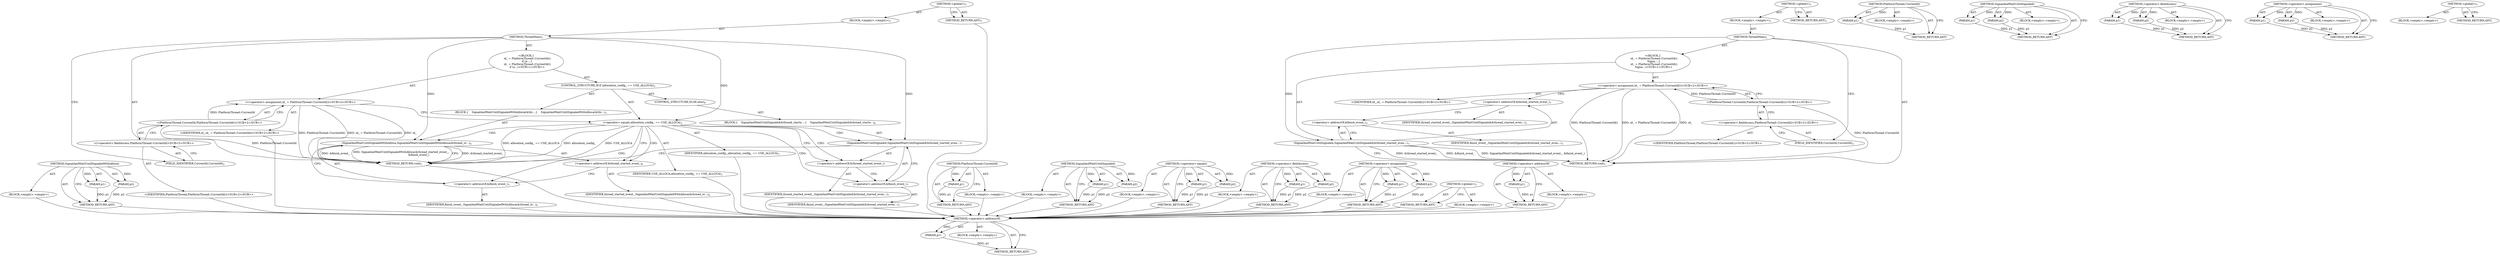 digraph "&lt;operator&gt;.addressOf" {
vulnerable_55 [label=<(METHOD,&lt;operator&gt;.addressOf)>];
vulnerable_56 [label=<(PARAM,p1)>];
vulnerable_57 [label=<(BLOCK,&lt;empty&gt;,&lt;empty&gt;)>];
vulnerable_58 [label=<(METHOD_RETURN,ANY)>];
vulnerable_6 [label=<(METHOD,&lt;global&gt;)<SUB>1</SUB>>];
vulnerable_7 [label=<(BLOCK,&lt;empty&gt;,&lt;empty&gt;)<SUB>1</SUB>>];
vulnerable_8 [label=<(METHOD,ThreadMain)<SUB>1</SUB>>];
vulnerable_9 [label="<(BLOCK,{
   id_ = PlatformThread::CurrentId();
  Signa...,{
   id_ = PlatformThread::CurrentId();
  Signa...)<SUB>1</SUB>>"];
vulnerable_10 [label="<(&lt;operator&gt;.assignment,id_ = PlatformThread::CurrentId())<SUB>2</SUB>>"];
vulnerable_11 [label="<(IDENTIFIER,id_,id_ = PlatformThread::CurrentId())<SUB>2</SUB>>"];
vulnerable_12 [label="<(PlatformThread.CurrentId,PlatformThread::CurrentId())<SUB>2</SUB>>"];
vulnerable_13 [label="<(&lt;operator&gt;.fieldAccess,PlatformThread::CurrentId)<SUB>2</SUB>>"];
vulnerable_14 [label="<(IDENTIFIER,PlatformThread,PlatformThread::CurrentId())<SUB>2</SUB>>"];
vulnerable_15 [label=<(FIELD_IDENTIFIER,CurrentId,CurrentId)<SUB>2</SUB>>];
vulnerable_16 [label=<(SignalAndWaitUntilSignaled,SignalAndWaitUntilSignaled(&amp;thread_started_even...)<SUB>3</SUB>>];
vulnerable_17 [label=<(&lt;operator&gt;.addressOf,&amp;thread_started_event_)<SUB>3</SUB>>];
vulnerable_18 [label=<(IDENTIFIER,thread_started_event_,SignalAndWaitUntilSignaled(&amp;thread_started_even...)<SUB>3</SUB>>];
vulnerable_19 [label=<(&lt;operator&gt;.addressOf,&amp;finish_event_)<SUB>3</SUB>>];
vulnerable_20 [label=<(IDENTIFIER,finish_event_,SignalAndWaitUntilSignaled(&amp;thread_started_even...)<SUB>3</SUB>>];
vulnerable_21 [label=<(METHOD_RETURN,void)<SUB>1</SUB>>];
vulnerable_23 [label=<(METHOD_RETURN,ANY)<SUB>1</SUB>>];
vulnerable_41 [label=<(METHOD,PlatformThread.CurrentId)>];
vulnerable_42 [label=<(PARAM,p1)>];
vulnerable_43 [label=<(BLOCK,&lt;empty&gt;,&lt;empty&gt;)>];
vulnerable_44 [label=<(METHOD_RETURN,ANY)>];
vulnerable_50 [label=<(METHOD,SignalAndWaitUntilSignaled)>];
vulnerable_51 [label=<(PARAM,p1)>];
vulnerable_52 [label=<(PARAM,p2)>];
vulnerable_53 [label=<(BLOCK,&lt;empty&gt;,&lt;empty&gt;)>];
vulnerable_54 [label=<(METHOD_RETURN,ANY)>];
vulnerable_45 [label=<(METHOD,&lt;operator&gt;.fieldAccess)>];
vulnerable_46 [label=<(PARAM,p1)>];
vulnerable_47 [label=<(PARAM,p2)>];
vulnerable_48 [label=<(BLOCK,&lt;empty&gt;,&lt;empty&gt;)>];
vulnerable_49 [label=<(METHOD_RETURN,ANY)>];
vulnerable_36 [label=<(METHOD,&lt;operator&gt;.assignment)>];
vulnerable_37 [label=<(PARAM,p1)>];
vulnerable_38 [label=<(PARAM,p2)>];
vulnerable_39 [label=<(BLOCK,&lt;empty&gt;,&lt;empty&gt;)>];
vulnerable_40 [label=<(METHOD_RETURN,ANY)>];
vulnerable_30 [label=<(METHOD,&lt;global&gt;)<SUB>1</SUB>>];
vulnerable_31 [label=<(BLOCK,&lt;empty&gt;,&lt;empty&gt;)>];
vulnerable_32 [label=<(METHOD_RETURN,ANY)>];
fixed_67 [label=<(METHOD,SignalAndWaitUntilSignaledWithAlloca)>];
fixed_68 [label=<(PARAM,p1)>];
fixed_69 [label=<(PARAM,p2)>];
fixed_70 [label=<(BLOCK,&lt;empty&gt;,&lt;empty&gt;)>];
fixed_71 [label=<(METHOD_RETURN,ANY)>];
fixed_6 [label=<(METHOD,&lt;global&gt;)<SUB>1</SUB>>];
fixed_7 [label=<(BLOCK,&lt;empty&gt;,&lt;empty&gt;)<SUB>1</SUB>>];
fixed_8 [label=<(METHOD,ThreadMain)<SUB>1</SUB>>];
fixed_9 [label="<(BLOCK,{
   id_ = PlatformThread::CurrentId();
  if (a...,{
   id_ = PlatformThread::CurrentId();
  if (a...)<SUB>1</SUB>>"];
fixed_10 [label="<(&lt;operator&gt;.assignment,id_ = PlatformThread::CurrentId())<SUB>2</SUB>>"];
fixed_11 [label="<(IDENTIFIER,id_,id_ = PlatformThread::CurrentId())<SUB>2</SUB>>"];
fixed_12 [label="<(PlatformThread.CurrentId,PlatformThread::CurrentId())<SUB>2</SUB>>"];
fixed_13 [label="<(&lt;operator&gt;.fieldAccess,PlatformThread::CurrentId)<SUB>2</SUB>>"];
fixed_14 [label="<(IDENTIFIER,PlatformThread,PlatformThread::CurrentId())<SUB>2</SUB>>"];
fixed_15 [label=<(FIELD_IDENTIFIER,CurrentId,CurrentId)<SUB>2</SUB>>];
fixed_16 [label=<(CONTROL_STRUCTURE,IF,if (allocation_config_ == USE_ALLOCA))<SUB>3</SUB>>];
fixed_17 [label=<(&lt;operator&gt;.equals,allocation_config_ == USE_ALLOCA)<SUB>3</SUB>>];
fixed_18 [label=<(IDENTIFIER,allocation_config_,allocation_config_ == USE_ALLOCA)<SUB>3</SUB>>];
fixed_19 [label=<(IDENTIFIER,USE_ALLOCA,allocation_config_ == USE_ALLOCA)<SUB>3</SUB>>];
fixed_20 [label=<(BLOCK,{
    SignalAndWaitUntilSignaledWithAlloca(&amp;thr...,{
    SignalAndWaitUntilSignaledWithAlloca(&amp;thr...)<SUB>3</SUB>>];
fixed_21 [label=<(SignalAndWaitUntilSignaledWithAlloca,SignalAndWaitUntilSignaledWithAlloca(&amp;thread_st...)<SUB>4</SUB>>];
fixed_22 [label=<(&lt;operator&gt;.addressOf,&amp;thread_started_event_)<SUB>4</SUB>>];
fixed_23 [label=<(IDENTIFIER,thread_started_event_,SignalAndWaitUntilSignaledWithAlloca(&amp;thread_st...)<SUB>4</SUB>>];
fixed_24 [label=<(&lt;operator&gt;.addressOf,&amp;finish_event_)<SUB>5</SUB>>];
fixed_25 [label=<(IDENTIFIER,finish_event_,SignalAndWaitUntilSignaledWithAlloca(&amp;thread_st...)<SUB>5</SUB>>];
fixed_26 [label=<(CONTROL_STRUCTURE,ELSE,else)<SUB>6</SUB>>];
fixed_27 [label=<(BLOCK,{
    SignalAndWaitUntilSignaled(&amp;thread_starte...,{
    SignalAndWaitUntilSignaled(&amp;thread_starte...)<SUB>6</SUB>>];
fixed_28 [label=<(SignalAndWaitUntilSignaled,SignalAndWaitUntilSignaled(&amp;thread_started_even...)<SUB>7</SUB>>];
fixed_29 [label=<(&lt;operator&gt;.addressOf,&amp;thread_started_event_)<SUB>7</SUB>>];
fixed_30 [label=<(IDENTIFIER,thread_started_event_,SignalAndWaitUntilSignaled(&amp;thread_started_even...)<SUB>7</SUB>>];
fixed_31 [label=<(&lt;operator&gt;.addressOf,&amp;finish_event_)<SUB>7</SUB>>];
fixed_32 [label=<(IDENTIFIER,finish_event_,SignalAndWaitUntilSignaled(&amp;thread_started_even...)<SUB>7</SUB>>];
fixed_33 [label=<(METHOD_RETURN,void)<SUB>1</SUB>>];
fixed_35 [label=<(METHOD_RETURN,ANY)<SUB>1</SUB>>];
fixed_53 [label=<(METHOD,PlatformThread.CurrentId)>];
fixed_54 [label=<(PARAM,p1)>];
fixed_55 [label=<(BLOCK,&lt;empty&gt;,&lt;empty&gt;)>];
fixed_56 [label=<(METHOD_RETURN,ANY)>];
fixed_76 [label=<(METHOD,SignalAndWaitUntilSignaled)>];
fixed_77 [label=<(PARAM,p1)>];
fixed_78 [label=<(PARAM,p2)>];
fixed_79 [label=<(BLOCK,&lt;empty&gt;,&lt;empty&gt;)>];
fixed_80 [label=<(METHOD_RETURN,ANY)>];
fixed_62 [label=<(METHOD,&lt;operator&gt;.equals)>];
fixed_63 [label=<(PARAM,p1)>];
fixed_64 [label=<(PARAM,p2)>];
fixed_65 [label=<(BLOCK,&lt;empty&gt;,&lt;empty&gt;)>];
fixed_66 [label=<(METHOD_RETURN,ANY)>];
fixed_57 [label=<(METHOD,&lt;operator&gt;.fieldAccess)>];
fixed_58 [label=<(PARAM,p1)>];
fixed_59 [label=<(PARAM,p2)>];
fixed_60 [label=<(BLOCK,&lt;empty&gt;,&lt;empty&gt;)>];
fixed_61 [label=<(METHOD_RETURN,ANY)>];
fixed_48 [label=<(METHOD,&lt;operator&gt;.assignment)>];
fixed_49 [label=<(PARAM,p1)>];
fixed_50 [label=<(PARAM,p2)>];
fixed_51 [label=<(BLOCK,&lt;empty&gt;,&lt;empty&gt;)>];
fixed_52 [label=<(METHOD_RETURN,ANY)>];
fixed_42 [label=<(METHOD,&lt;global&gt;)<SUB>1</SUB>>];
fixed_43 [label=<(BLOCK,&lt;empty&gt;,&lt;empty&gt;)>];
fixed_44 [label=<(METHOD_RETURN,ANY)>];
fixed_72 [label=<(METHOD,&lt;operator&gt;.addressOf)>];
fixed_73 [label=<(PARAM,p1)>];
fixed_74 [label=<(BLOCK,&lt;empty&gt;,&lt;empty&gt;)>];
fixed_75 [label=<(METHOD_RETURN,ANY)>];
vulnerable_55 -> vulnerable_56  [key=0, label="AST: "];
vulnerable_55 -> vulnerable_56  [key=1, label="DDG: "];
vulnerable_55 -> vulnerable_57  [key=0, label="AST: "];
vulnerable_55 -> vulnerable_58  [key=0, label="AST: "];
vulnerable_55 -> vulnerable_58  [key=1, label="CFG: "];
vulnerable_56 -> vulnerable_58  [key=0, label="DDG: p1"];
vulnerable_6 -> vulnerable_7  [key=0, label="AST: "];
vulnerable_6 -> vulnerable_23  [key=0, label="AST: "];
vulnerable_6 -> vulnerable_23  [key=1, label="CFG: "];
vulnerable_7 -> vulnerable_8  [key=0, label="AST: "];
vulnerable_8 -> vulnerable_9  [key=0, label="AST: "];
vulnerable_8 -> vulnerable_21  [key=0, label="AST: "];
vulnerable_8 -> vulnerable_15  [key=0, label="CFG: "];
vulnerable_8 -> vulnerable_16  [key=0, label="DDG: "];
vulnerable_9 -> vulnerable_10  [key=0, label="AST: "];
vulnerable_9 -> vulnerable_16  [key=0, label="AST: "];
vulnerable_10 -> vulnerable_11  [key=0, label="AST: "];
vulnerable_10 -> vulnerable_12  [key=0, label="AST: "];
vulnerable_10 -> vulnerable_17  [key=0, label="CFG: "];
vulnerable_10 -> vulnerable_21  [key=0, label="DDG: PlatformThread::CurrentId()"];
vulnerable_10 -> vulnerable_21  [key=1, label="DDG: id_ = PlatformThread::CurrentId()"];
vulnerable_10 -> vulnerable_21  [key=2, label="DDG: id_"];
vulnerable_12 -> vulnerable_13  [key=0, label="AST: "];
vulnerable_12 -> vulnerable_10  [key=0, label="CFG: "];
vulnerable_12 -> vulnerable_10  [key=1, label="DDG: PlatformThread::CurrentId"];
vulnerable_12 -> vulnerable_21  [key=0, label="DDG: PlatformThread::CurrentId"];
vulnerable_13 -> vulnerable_14  [key=0, label="AST: "];
vulnerable_13 -> vulnerable_15  [key=0, label="AST: "];
vulnerable_13 -> vulnerable_12  [key=0, label="CFG: "];
vulnerable_15 -> vulnerable_13  [key=0, label="CFG: "];
vulnerable_16 -> vulnerable_17  [key=0, label="AST: "];
vulnerable_16 -> vulnerable_19  [key=0, label="AST: "];
vulnerable_16 -> vulnerable_21  [key=0, label="CFG: "];
vulnerable_16 -> vulnerable_21  [key=1, label="DDG: &amp;thread_started_event_"];
vulnerable_16 -> vulnerable_21  [key=2, label="DDG: &amp;finish_event_"];
vulnerable_16 -> vulnerable_21  [key=3, label="DDG: SignalAndWaitUntilSignaled(&amp;thread_started_event_, &amp;finish_event_)"];
vulnerable_17 -> vulnerable_18  [key=0, label="AST: "];
vulnerable_17 -> vulnerable_19  [key=0, label="CFG: "];
vulnerable_19 -> vulnerable_20  [key=0, label="AST: "];
vulnerable_19 -> vulnerable_16  [key=0, label="CFG: "];
vulnerable_41 -> vulnerable_42  [key=0, label="AST: "];
vulnerable_41 -> vulnerable_42  [key=1, label="DDG: "];
vulnerable_41 -> vulnerable_43  [key=0, label="AST: "];
vulnerable_41 -> vulnerable_44  [key=0, label="AST: "];
vulnerable_41 -> vulnerable_44  [key=1, label="CFG: "];
vulnerable_42 -> vulnerable_44  [key=0, label="DDG: p1"];
vulnerable_50 -> vulnerable_51  [key=0, label="AST: "];
vulnerable_50 -> vulnerable_51  [key=1, label="DDG: "];
vulnerable_50 -> vulnerable_53  [key=0, label="AST: "];
vulnerable_50 -> vulnerable_52  [key=0, label="AST: "];
vulnerable_50 -> vulnerable_52  [key=1, label="DDG: "];
vulnerable_50 -> vulnerable_54  [key=0, label="AST: "];
vulnerable_50 -> vulnerable_54  [key=1, label="CFG: "];
vulnerable_51 -> vulnerable_54  [key=0, label="DDG: p1"];
vulnerable_52 -> vulnerable_54  [key=0, label="DDG: p2"];
vulnerable_45 -> vulnerable_46  [key=0, label="AST: "];
vulnerable_45 -> vulnerable_46  [key=1, label="DDG: "];
vulnerable_45 -> vulnerable_48  [key=0, label="AST: "];
vulnerable_45 -> vulnerable_47  [key=0, label="AST: "];
vulnerable_45 -> vulnerable_47  [key=1, label="DDG: "];
vulnerable_45 -> vulnerable_49  [key=0, label="AST: "];
vulnerable_45 -> vulnerable_49  [key=1, label="CFG: "];
vulnerable_46 -> vulnerable_49  [key=0, label="DDG: p1"];
vulnerable_47 -> vulnerable_49  [key=0, label="DDG: p2"];
vulnerable_36 -> vulnerable_37  [key=0, label="AST: "];
vulnerable_36 -> vulnerable_37  [key=1, label="DDG: "];
vulnerable_36 -> vulnerable_39  [key=0, label="AST: "];
vulnerable_36 -> vulnerable_38  [key=0, label="AST: "];
vulnerable_36 -> vulnerable_38  [key=1, label="DDG: "];
vulnerable_36 -> vulnerable_40  [key=0, label="AST: "];
vulnerable_36 -> vulnerable_40  [key=1, label="CFG: "];
vulnerable_37 -> vulnerable_40  [key=0, label="DDG: p1"];
vulnerable_38 -> vulnerable_40  [key=0, label="DDG: p2"];
vulnerable_30 -> vulnerable_31  [key=0, label="AST: "];
vulnerable_30 -> vulnerable_32  [key=0, label="AST: "];
vulnerable_30 -> vulnerable_32  [key=1, label="CFG: "];
fixed_67 -> fixed_68  [key=0, label="AST: "];
fixed_67 -> fixed_68  [key=1, label="DDG: "];
fixed_67 -> fixed_70  [key=0, label="AST: "];
fixed_67 -> fixed_69  [key=0, label="AST: "];
fixed_67 -> fixed_69  [key=1, label="DDG: "];
fixed_67 -> fixed_71  [key=0, label="AST: "];
fixed_67 -> fixed_71  [key=1, label="CFG: "];
fixed_68 -> fixed_71  [key=0, label="DDG: p1"];
fixed_69 -> fixed_71  [key=0, label="DDG: p2"];
fixed_70 -> vulnerable_55  [key=0];
fixed_71 -> vulnerable_55  [key=0];
fixed_6 -> fixed_7  [key=0, label="AST: "];
fixed_6 -> fixed_35  [key=0, label="AST: "];
fixed_6 -> fixed_35  [key=1, label="CFG: "];
fixed_7 -> fixed_8  [key=0, label="AST: "];
fixed_8 -> fixed_9  [key=0, label="AST: "];
fixed_8 -> fixed_33  [key=0, label="AST: "];
fixed_8 -> fixed_15  [key=0, label="CFG: "];
fixed_8 -> fixed_17  [key=0, label="DDG: "];
fixed_8 -> fixed_21  [key=0, label="DDG: "];
fixed_8 -> fixed_28  [key=0, label="DDG: "];
fixed_9 -> fixed_10  [key=0, label="AST: "];
fixed_9 -> fixed_16  [key=0, label="AST: "];
fixed_10 -> fixed_11  [key=0, label="AST: "];
fixed_10 -> fixed_12  [key=0, label="AST: "];
fixed_10 -> fixed_17  [key=0, label="CFG: "];
fixed_10 -> fixed_33  [key=0, label="DDG: PlatformThread::CurrentId()"];
fixed_10 -> fixed_33  [key=1, label="DDG: id_ = PlatformThread::CurrentId()"];
fixed_10 -> fixed_33  [key=2, label="DDG: id_"];
fixed_11 -> vulnerable_55  [key=0];
fixed_12 -> fixed_13  [key=0, label="AST: "];
fixed_12 -> fixed_10  [key=0, label="CFG: "];
fixed_12 -> fixed_10  [key=1, label="DDG: PlatformThread::CurrentId"];
fixed_12 -> fixed_33  [key=0, label="DDG: PlatformThread::CurrentId"];
fixed_13 -> fixed_14  [key=0, label="AST: "];
fixed_13 -> fixed_15  [key=0, label="AST: "];
fixed_13 -> fixed_12  [key=0, label="CFG: "];
fixed_14 -> vulnerable_55  [key=0];
fixed_15 -> fixed_13  [key=0, label="CFG: "];
fixed_16 -> fixed_17  [key=0, label="AST: "];
fixed_16 -> fixed_20  [key=0, label="AST: "];
fixed_16 -> fixed_26  [key=0, label="AST: "];
fixed_17 -> fixed_18  [key=0, label="AST: "];
fixed_17 -> fixed_19  [key=0, label="AST: "];
fixed_17 -> fixed_22  [key=0, label="CFG: "];
fixed_17 -> fixed_22  [key=1, label="CDG: "];
fixed_17 -> fixed_29  [key=0, label="CFG: "];
fixed_17 -> fixed_29  [key=1, label="CDG: "];
fixed_17 -> fixed_33  [key=0, label="DDG: USE_ALLOCA"];
fixed_17 -> fixed_33  [key=1, label="DDG: allocation_config_ == USE_ALLOCA"];
fixed_17 -> fixed_33  [key=2, label="DDG: allocation_config_"];
fixed_17 -> fixed_24  [key=0, label="CDG: "];
fixed_17 -> fixed_21  [key=0, label="CDG: "];
fixed_17 -> fixed_28  [key=0, label="CDG: "];
fixed_17 -> fixed_31  [key=0, label="CDG: "];
fixed_18 -> vulnerable_55  [key=0];
fixed_19 -> vulnerable_55  [key=0];
fixed_20 -> fixed_21  [key=0, label="AST: "];
fixed_21 -> fixed_22  [key=0, label="AST: "];
fixed_21 -> fixed_24  [key=0, label="AST: "];
fixed_21 -> fixed_33  [key=0, label="CFG: "];
fixed_21 -> fixed_33  [key=1, label="DDG: &amp;thread_started_event_"];
fixed_21 -> fixed_33  [key=2, label="DDG: &amp;finish_event_"];
fixed_21 -> fixed_33  [key=3, label="DDG: SignalAndWaitUntilSignaledWithAlloca(&amp;thread_started_event_,
                                         &amp;finish_event_)"];
fixed_22 -> fixed_23  [key=0, label="AST: "];
fixed_22 -> fixed_24  [key=0, label="CFG: "];
fixed_23 -> vulnerable_55  [key=0];
fixed_24 -> fixed_25  [key=0, label="AST: "];
fixed_24 -> fixed_21  [key=0, label="CFG: "];
fixed_25 -> vulnerable_55  [key=0];
fixed_26 -> fixed_27  [key=0, label="AST: "];
fixed_27 -> fixed_28  [key=0, label="AST: "];
fixed_28 -> fixed_29  [key=0, label="AST: "];
fixed_28 -> fixed_31  [key=0, label="AST: "];
fixed_28 -> fixed_33  [key=0, label="CFG: "];
fixed_29 -> fixed_30  [key=0, label="AST: "];
fixed_29 -> fixed_31  [key=0, label="CFG: "];
fixed_30 -> vulnerable_55  [key=0];
fixed_31 -> fixed_32  [key=0, label="AST: "];
fixed_31 -> fixed_28  [key=0, label="CFG: "];
fixed_32 -> vulnerable_55  [key=0];
fixed_33 -> vulnerable_55  [key=0];
fixed_35 -> vulnerable_55  [key=0];
fixed_53 -> fixed_54  [key=0, label="AST: "];
fixed_53 -> fixed_54  [key=1, label="DDG: "];
fixed_53 -> fixed_55  [key=0, label="AST: "];
fixed_53 -> fixed_56  [key=0, label="AST: "];
fixed_53 -> fixed_56  [key=1, label="CFG: "];
fixed_54 -> fixed_56  [key=0, label="DDG: p1"];
fixed_55 -> vulnerable_55  [key=0];
fixed_56 -> vulnerable_55  [key=0];
fixed_76 -> fixed_77  [key=0, label="AST: "];
fixed_76 -> fixed_77  [key=1, label="DDG: "];
fixed_76 -> fixed_79  [key=0, label="AST: "];
fixed_76 -> fixed_78  [key=0, label="AST: "];
fixed_76 -> fixed_78  [key=1, label="DDG: "];
fixed_76 -> fixed_80  [key=0, label="AST: "];
fixed_76 -> fixed_80  [key=1, label="CFG: "];
fixed_77 -> fixed_80  [key=0, label="DDG: p1"];
fixed_78 -> fixed_80  [key=0, label="DDG: p2"];
fixed_79 -> vulnerable_55  [key=0];
fixed_80 -> vulnerable_55  [key=0];
fixed_62 -> fixed_63  [key=0, label="AST: "];
fixed_62 -> fixed_63  [key=1, label="DDG: "];
fixed_62 -> fixed_65  [key=0, label="AST: "];
fixed_62 -> fixed_64  [key=0, label="AST: "];
fixed_62 -> fixed_64  [key=1, label="DDG: "];
fixed_62 -> fixed_66  [key=0, label="AST: "];
fixed_62 -> fixed_66  [key=1, label="CFG: "];
fixed_63 -> fixed_66  [key=0, label="DDG: p1"];
fixed_64 -> fixed_66  [key=0, label="DDG: p2"];
fixed_65 -> vulnerable_55  [key=0];
fixed_66 -> vulnerable_55  [key=0];
fixed_57 -> fixed_58  [key=0, label="AST: "];
fixed_57 -> fixed_58  [key=1, label="DDG: "];
fixed_57 -> fixed_60  [key=0, label="AST: "];
fixed_57 -> fixed_59  [key=0, label="AST: "];
fixed_57 -> fixed_59  [key=1, label="DDG: "];
fixed_57 -> fixed_61  [key=0, label="AST: "];
fixed_57 -> fixed_61  [key=1, label="CFG: "];
fixed_58 -> fixed_61  [key=0, label="DDG: p1"];
fixed_59 -> fixed_61  [key=0, label="DDG: p2"];
fixed_60 -> vulnerable_55  [key=0];
fixed_61 -> vulnerable_55  [key=0];
fixed_48 -> fixed_49  [key=0, label="AST: "];
fixed_48 -> fixed_49  [key=1, label="DDG: "];
fixed_48 -> fixed_51  [key=0, label="AST: "];
fixed_48 -> fixed_50  [key=0, label="AST: "];
fixed_48 -> fixed_50  [key=1, label="DDG: "];
fixed_48 -> fixed_52  [key=0, label="AST: "];
fixed_48 -> fixed_52  [key=1, label="CFG: "];
fixed_49 -> fixed_52  [key=0, label="DDG: p1"];
fixed_50 -> fixed_52  [key=0, label="DDG: p2"];
fixed_51 -> vulnerable_55  [key=0];
fixed_52 -> vulnerable_55  [key=0];
fixed_42 -> fixed_43  [key=0, label="AST: "];
fixed_42 -> fixed_44  [key=0, label="AST: "];
fixed_42 -> fixed_44  [key=1, label="CFG: "];
fixed_43 -> vulnerable_55  [key=0];
fixed_44 -> vulnerable_55  [key=0];
fixed_72 -> fixed_73  [key=0, label="AST: "];
fixed_72 -> fixed_73  [key=1, label="DDG: "];
fixed_72 -> fixed_74  [key=0, label="AST: "];
fixed_72 -> fixed_75  [key=0, label="AST: "];
fixed_72 -> fixed_75  [key=1, label="CFG: "];
fixed_73 -> fixed_75  [key=0, label="DDG: p1"];
fixed_74 -> vulnerable_55  [key=0];
fixed_75 -> vulnerable_55  [key=0];
}
